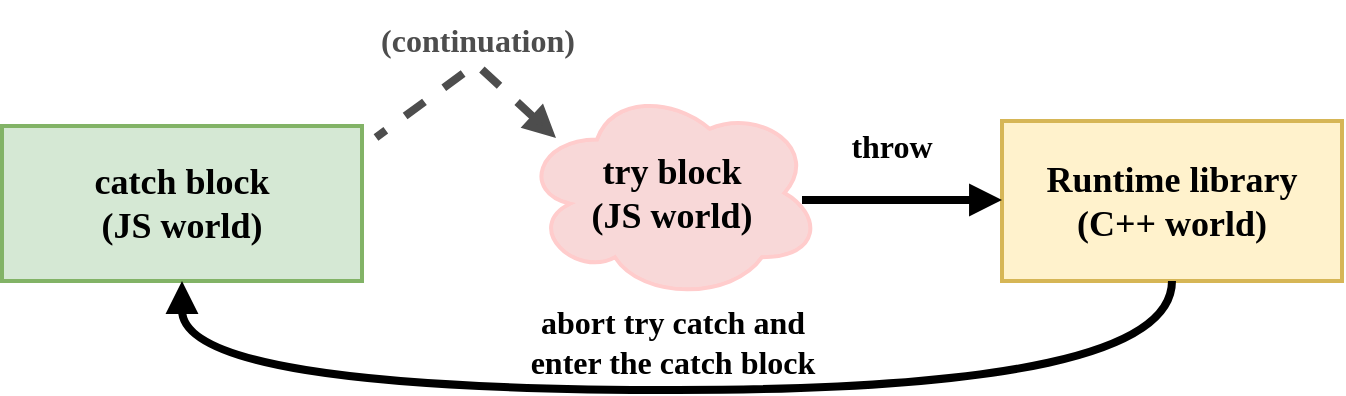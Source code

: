 <mxfile>
    <diagram id="-i1Ww_GGwBXFwLh-qZra" name="Page-1">
        <mxGraphModel dx="977" dy="486" grid="1" gridSize="10" guides="1" tooltips="1" connect="1" arrows="1" fold="1" page="1" pageScale="1" pageWidth="850" pageHeight="1100" math="0" shadow="0">
            <root>
                <mxCell id="0"/>
                <mxCell id="1" parent="0"/>
                <mxCell id="2" value="Runtime library&#10;(C++ world)" style="whiteSpace=wrap;strokeWidth=2;fillColor=#fff2cc;strokeColor=#d6b656;fontFamily=Verdana;fontStyle=1;fontSize=18;" vertex="1" parent="1">
                    <mxGeometry x="630" y="355.5" width="170" height="80" as="geometry"/>
                </mxCell>
                <mxCell id="3" value="catch block&#10;(JS world)" style="whiteSpace=wrap;strokeWidth=2;fillColor=#d5e8d4;strokeColor=#82b366;fontFamily=Verdana;fontStyle=1;fontSize=18;" vertex="1" parent="1">
                    <mxGeometry x="130" y="358" width="180" height="77.5" as="geometry"/>
                </mxCell>
                <mxCell id="4" value="try block&lt;br style=&quot;font-size: 18px;&quot;&gt;(JS world)" style="ellipse;shape=cloud;whiteSpace=wrap;html=1;fontSize=18;fontFamily=Verdana;fillColor=#F8D8D8;strokeColor=#FFCCCC;strokeWidth=2;fontStyle=1;" vertex="1" parent="1">
                    <mxGeometry x="390" y="338" width="150" height="107" as="geometry"/>
                </mxCell>
                <mxCell id="5" value="" style="rounded=0;orthogonalLoop=1;jettySize=auto;html=1;strokeWidth=4;endArrow=none;endFill=0;startArrow=block;startFill=1;entryX=1;entryY=0.5;entryDx=0;entryDy=0;dashed=1;strokeColor=#4D4D4D;jumpSize=5;" edge="1" parent="1">
                    <mxGeometry relative="1" as="geometry">
                        <mxPoint x="407" y="364" as="sourcePoint"/>
                        <mxPoint x="317" y="363.75" as="targetPoint"/>
                        <Array as="points">
                            <mxPoint x="367" y="327"/>
                        </Array>
                    </mxGeometry>
                </mxCell>
                <mxCell id="6" value="&lt;font face=&quot;Verdana&quot; style=&quot;font-size: 16px;&quot;&gt;&lt;b style=&quot;font-size: 16px;&quot;&gt;(continuation)&lt;br&gt;&lt;/b&gt;&lt;/font&gt;&lt;div style=&quot;font-size: 16px;&quot;&gt;&lt;/div&gt;" style="text;whiteSpace=wrap;html=1;fontSize=16;verticalAlign=middle;align=center;strokeColor=none;fontColor=#4D4D4D;" vertex="1" parent="1">
                    <mxGeometry x="313" y="295" width="110" height="40" as="geometry"/>
                </mxCell>
                <mxCell id="7" value="&lt;font face=&quot;Verdana&quot; style=&quot;font-size: 16px;&quot;&gt;&lt;b style=&quot;font-size: 16px;&quot;&gt;abort try catch and&lt;br&gt;enter the catch block&lt;br&gt;&lt;/b&gt;&lt;/font&gt;&lt;div style=&quot;font-size: 16px;&quot;&gt;&lt;/div&gt;" style="text;whiteSpace=wrap;html=1;fontSize=16;verticalAlign=middle;align=center;" vertex="1" parent="1">
                    <mxGeometry x="322.5" y="454" width="285" height="23" as="geometry"/>
                </mxCell>
                <mxCell id="8" value="" style="rounded=0;orthogonalLoop=1;jettySize=auto;html=1;strokeWidth=4;endArrow=none;endFill=0;startArrow=block;startFill=1;" edge="1" parent="1">
                    <mxGeometry relative="1" as="geometry">
                        <mxPoint x="630" y="395" as="sourcePoint"/>
                        <mxPoint x="530" y="395" as="targetPoint"/>
                    </mxGeometry>
                </mxCell>
                <mxCell id="9" value="&lt;font face=&quot;Verdana&quot; style=&quot;font-size: 16px;&quot;&gt;&lt;b style=&quot;font-size: 16px;&quot;&gt;throw&lt;/b&gt;&lt;/font&gt;&lt;div style=&quot;font-size: 16px;&quot;&gt;&lt;/div&gt;" style="text;whiteSpace=wrap;html=1;fontSize=16;verticalAlign=middle;align=center;" vertex="1" parent="1">
                    <mxGeometry x="520" y="348" width="110" height="40" as="geometry"/>
                </mxCell>
                <mxCell id="10" value="" style="rounded=0;orthogonalLoop=1;jettySize=auto;html=1;strokeWidth=4;endArrow=none;endFill=0;startArrow=block;startFill=1;exitX=0.5;exitY=1;exitDx=0;exitDy=0;entryX=0.5;entryY=1;entryDx=0;entryDy=0;edgeStyle=orthogonalEdgeStyle;curved=1;" edge="1" parent="1" source="3" target="2">
                    <mxGeometry relative="1" as="geometry">
                        <mxPoint x="800.8" y="436.85" as="sourcePoint"/>
                        <mxPoint x="680" y="435.5" as="targetPoint"/>
                        <Array as="points">
                            <mxPoint x="220" y="490"/>
                            <mxPoint x="715" y="490"/>
                        </Array>
                    </mxGeometry>
                </mxCell>
            </root>
        </mxGraphModel>
    </diagram>
</mxfile>